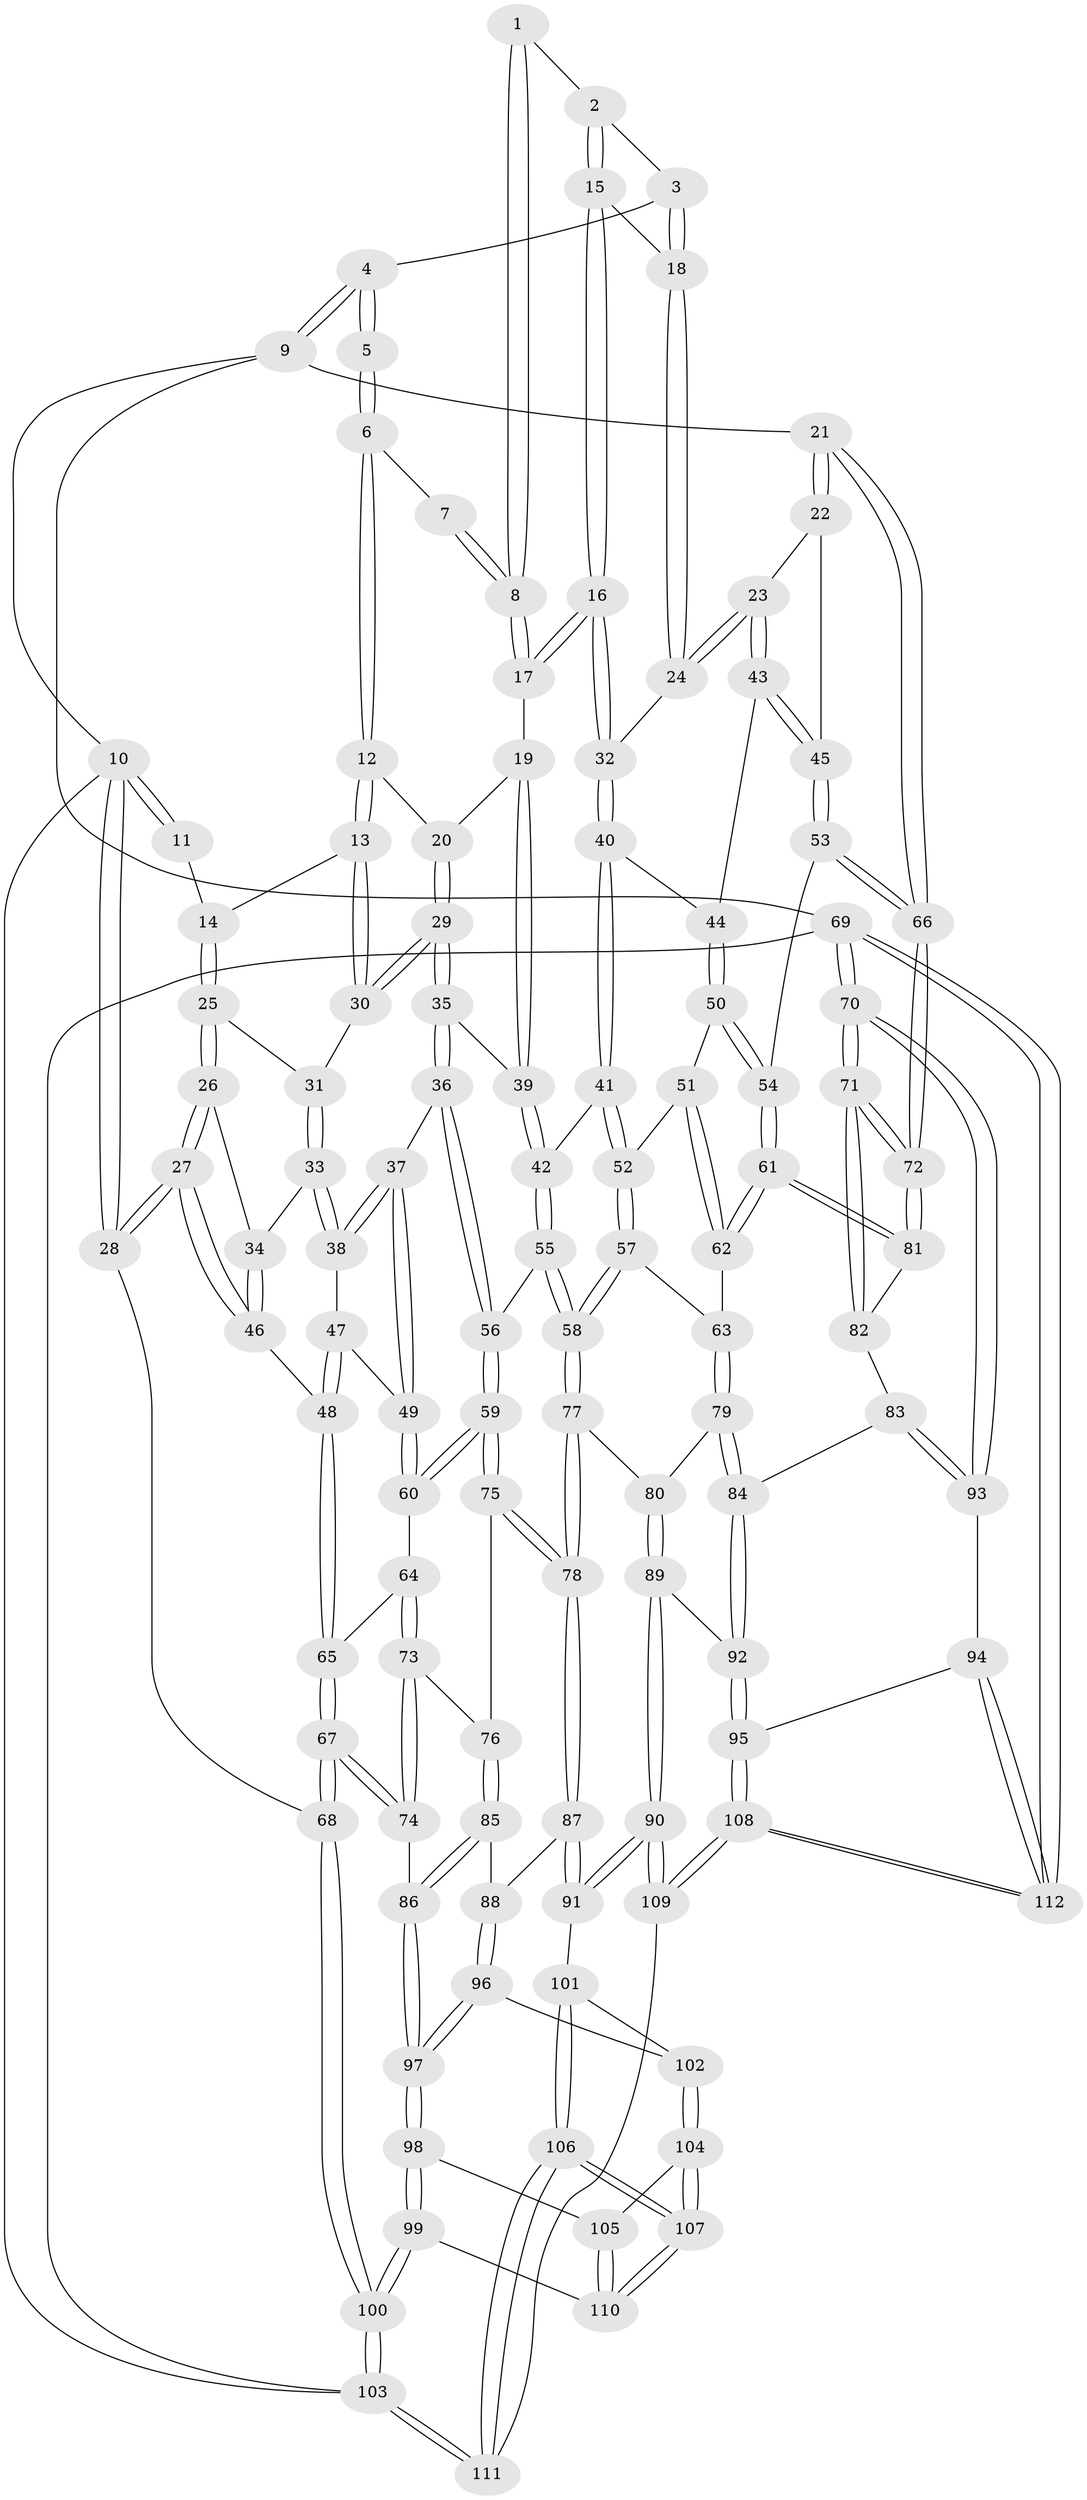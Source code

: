 // Generated by graph-tools (version 1.1) at 2025/16/03/09/25 04:16:53]
// undirected, 112 vertices, 277 edges
graph export_dot {
graph [start="1"]
  node [color=gray90,style=filled];
  1 [pos="+0.6540507214947506+0.046737537257754556"];
  2 [pos="+0.7198493747142511+0.021961740083479956"];
  3 [pos="+0.8389637142976317+0"];
  4 [pos="+0.9532465423361262+0"];
  5 [pos="+0.46576050466039004+0"];
  6 [pos="+0.4659900075795444+0"];
  7 [pos="+0.5422510573756607+0.003100437322271629"];
  8 [pos="+0.6130870327838964+0.10490292876190918"];
  9 [pos="+1+0"];
  10 [pos="+0+0"];
  11 [pos="+0.04559821408823376+0"];
  12 [pos="+0.4379893614940038+0.032244594068754115"];
  13 [pos="+0.3011911109227231+0.12238243282080861"];
  14 [pos="+0.13376493251900154+0"];
  15 [pos="+0.6887310096848364+0.1663501002483042"];
  16 [pos="+0.6776466256447774+0.19380515253640213"];
  17 [pos="+0.6210216884805831+0.18153489049691668"];
  18 [pos="+0.7938164660201589+0.09040364091279178"];
  19 [pos="+0.6097353666820152+0.1844366782577484"];
  20 [pos="+0.4673431545817834+0.09921148592731845"];
  21 [pos="+1+0.12586579949721635"];
  22 [pos="+0.8998631679795442+0.2477606765168115"];
  23 [pos="+0.8417936108641031+0.2422534759333066"];
  24 [pos="+0.8153548023483748+0.2311027006559773"];
  25 [pos="+0.09509756873383439+0.14202888628166252"];
  26 [pos="+0.03857846640473321+0.22576927306261443"];
  27 [pos="+0+0.2758927660389826"];
  28 [pos="+0+0.281678743841111"];
  29 [pos="+0.4306456366082001+0.286044624592452"];
  30 [pos="+0.2967614137223204+0.16075333127131586"];
  31 [pos="+0.2537825410606691+0.20129947801268525"];
  32 [pos="+0.7011000966548556+0.21651394296219922"];
  33 [pos="+0.22186014796906928+0.28504315143813064"];
  34 [pos="+0.14304256739945118+0.3061574537540397"];
  35 [pos="+0.4415526438136385+0.3159294300715073"];
  36 [pos="+0.3833097760325902+0.3633966495163747"];
  37 [pos="+0.37105549481584305+0.36263031777925975"];
  38 [pos="+0.3006862565509051+0.3470640911177078"];
  39 [pos="+0.4824701310757622+0.3217083541719316"];
  40 [pos="+0.6742719868309645+0.32217299785033243"];
  41 [pos="+0.5425608407942214+0.3725614884676124"];
  42 [pos="+0.5388655000369023+0.36962724754957443"];
  43 [pos="+0.7542261116504853+0.37126095847044277"];
  44 [pos="+0.7188122955842069+0.38088990272551587"];
  45 [pos="+0.8526895690937311+0.42860883290069257"];
  46 [pos="+0.13434945624097838+0.4022935867162105"];
  47 [pos="+0.23980855053320055+0.4070446643006546"];
  48 [pos="+0.1354181220623283+0.4219683177701257"];
  49 [pos="+0.259316334221037+0.46532601360046133"];
  50 [pos="+0.7179505820394275+0.38405148193850275"];
  51 [pos="+0.6717822437064088+0.4404662230001508"];
  52 [pos="+0.5543952405688257+0.401353270241141"];
  53 [pos="+0.8613268455672073+0.47678111597967754"];
  54 [pos="+0.804934883358333+0.5264797438904427"];
  55 [pos="+0.42556986675348796+0.5225665365932328"];
  56 [pos="+0.38257787812920524+0.5051953032333173"];
  57 [pos="+0.5478220390332187+0.5112411381863702"];
  58 [pos="+0.4898416304285+0.5521502551745916"];
  59 [pos="+0.31888860559234566+0.5563981683784672"];
  60 [pos="+0.24954280311424112+0.5175837409085794"];
  61 [pos="+0.7930534447254106+0.5435867175942484"];
  62 [pos="+0.6862578997899665+0.5057691808816686"];
  63 [pos="+0.6175708928570648+0.5421936190032011"];
  64 [pos="+0.19863910486559316+0.5154718545615472"];
  65 [pos="+0.1318548936756909+0.4328018999795134"];
  66 [pos="+1+0.51147758625079"];
  67 [pos="+0+0.5899617097997406"];
  68 [pos="+0+0.5897818809916279"];
  69 [pos="+1+1"];
  70 [pos="+1+0.7511700808701658"];
  71 [pos="+1+0.7444393270511298"];
  72 [pos="+1+0.583500184077698"];
  73 [pos="+0.1573918413036873+0.583486844188563"];
  74 [pos="+0.028857636137576057+0.6503216808523903"];
  75 [pos="+0.3160691844182573+0.6080224870566661"];
  76 [pos="+0.24106848912181605+0.6456395085345078"];
  77 [pos="+0.49207001571855663+0.6490838956487317"];
  78 [pos="+0.402834533573728+0.7335712426774466"];
  79 [pos="+0.6380227932832494+0.6518768039783178"];
  80 [pos="+0.5915254886187452+0.6734443398299947"];
  81 [pos="+0.7939859744327419+0.6264947132995173"];
  82 [pos="+0.7860305763552818+0.6502211887629203"];
  83 [pos="+0.7816445049319779+0.6580720118158468"];
  84 [pos="+0.7241410142853864+0.6752934716848166"];
  85 [pos="+0.19061310321181216+0.737410358661926"];
  86 [pos="+0.15218727114056713+0.7592926390841158"];
  87 [pos="+0.4011436061379863+0.7454046923856922"];
  88 [pos="+0.3583802319852863+0.7506703535598758"];
  89 [pos="+0.5799196714018915+0.8251079674406401"];
  90 [pos="+0.46042848056620683+0.8639611521331627"];
  91 [pos="+0.4345055888235628+0.83333935641026"];
  92 [pos="+0.6581449560212157+0.8406009661520503"];
  93 [pos="+0.8702129263300048+0.8323252003164485"];
  94 [pos="+0.8418102429791464+0.8720611652832804"];
  95 [pos="+0.7165782778231963+0.8990037802927816"];
  96 [pos="+0.22211539019230533+0.8508158219167344"];
  97 [pos="+0.15492225142820856+0.8210882868107486"];
  98 [pos="+0.12394902038781587+0.8645750790455629"];
  99 [pos="+0.06345473584994232+0.9216292861514221"];
  100 [pos="+0+1"];
  101 [pos="+0.27075476613285304+0.8812775806220021"];
  102 [pos="+0.24151855173092535+0.8670184163757685"];
  103 [pos="+0+1"];
  104 [pos="+0.21854683330170044+0.9467386259231538"];
  105 [pos="+0.17833772902488024+0.9199763074678297"];
  106 [pos="+0.30952128719216526+1"];
  107 [pos="+0.2420144315140404+1"];
  108 [pos="+0.601087845678956+1"];
  109 [pos="+0.45122472310965994+1"];
  110 [pos="+0.19625023300976607+0.9818680378040378"];
  111 [pos="+0.35944270368112663+1"];
  112 [pos="+1+1"];
  1 -- 2;
  1 -- 8;
  1 -- 8;
  2 -- 3;
  2 -- 15;
  2 -- 15;
  3 -- 4;
  3 -- 18;
  3 -- 18;
  4 -- 5;
  4 -- 5;
  4 -- 9;
  4 -- 9;
  5 -- 6;
  5 -- 6;
  6 -- 7;
  6 -- 12;
  6 -- 12;
  7 -- 8;
  7 -- 8;
  8 -- 17;
  8 -- 17;
  9 -- 10;
  9 -- 21;
  9 -- 69;
  10 -- 11;
  10 -- 11;
  10 -- 28;
  10 -- 28;
  10 -- 103;
  11 -- 14;
  12 -- 13;
  12 -- 13;
  12 -- 20;
  13 -- 14;
  13 -- 30;
  13 -- 30;
  14 -- 25;
  14 -- 25;
  15 -- 16;
  15 -- 16;
  15 -- 18;
  16 -- 17;
  16 -- 17;
  16 -- 32;
  16 -- 32;
  17 -- 19;
  18 -- 24;
  18 -- 24;
  19 -- 20;
  19 -- 39;
  19 -- 39;
  20 -- 29;
  20 -- 29;
  21 -- 22;
  21 -- 22;
  21 -- 66;
  21 -- 66;
  22 -- 23;
  22 -- 45;
  23 -- 24;
  23 -- 24;
  23 -- 43;
  23 -- 43;
  24 -- 32;
  25 -- 26;
  25 -- 26;
  25 -- 31;
  26 -- 27;
  26 -- 27;
  26 -- 34;
  27 -- 28;
  27 -- 28;
  27 -- 46;
  27 -- 46;
  28 -- 68;
  29 -- 30;
  29 -- 30;
  29 -- 35;
  29 -- 35;
  30 -- 31;
  31 -- 33;
  31 -- 33;
  32 -- 40;
  32 -- 40;
  33 -- 34;
  33 -- 38;
  33 -- 38;
  34 -- 46;
  34 -- 46;
  35 -- 36;
  35 -- 36;
  35 -- 39;
  36 -- 37;
  36 -- 56;
  36 -- 56;
  37 -- 38;
  37 -- 38;
  37 -- 49;
  37 -- 49;
  38 -- 47;
  39 -- 42;
  39 -- 42;
  40 -- 41;
  40 -- 41;
  40 -- 44;
  41 -- 42;
  41 -- 52;
  41 -- 52;
  42 -- 55;
  42 -- 55;
  43 -- 44;
  43 -- 45;
  43 -- 45;
  44 -- 50;
  44 -- 50;
  45 -- 53;
  45 -- 53;
  46 -- 48;
  47 -- 48;
  47 -- 48;
  47 -- 49;
  48 -- 65;
  48 -- 65;
  49 -- 60;
  49 -- 60;
  50 -- 51;
  50 -- 54;
  50 -- 54;
  51 -- 52;
  51 -- 62;
  51 -- 62;
  52 -- 57;
  52 -- 57;
  53 -- 54;
  53 -- 66;
  53 -- 66;
  54 -- 61;
  54 -- 61;
  55 -- 56;
  55 -- 58;
  55 -- 58;
  56 -- 59;
  56 -- 59;
  57 -- 58;
  57 -- 58;
  57 -- 63;
  58 -- 77;
  58 -- 77;
  59 -- 60;
  59 -- 60;
  59 -- 75;
  59 -- 75;
  60 -- 64;
  61 -- 62;
  61 -- 62;
  61 -- 81;
  61 -- 81;
  62 -- 63;
  63 -- 79;
  63 -- 79;
  64 -- 65;
  64 -- 73;
  64 -- 73;
  65 -- 67;
  65 -- 67;
  66 -- 72;
  66 -- 72;
  67 -- 68;
  67 -- 68;
  67 -- 74;
  67 -- 74;
  68 -- 100;
  68 -- 100;
  69 -- 70;
  69 -- 70;
  69 -- 112;
  69 -- 112;
  69 -- 103;
  70 -- 71;
  70 -- 71;
  70 -- 93;
  70 -- 93;
  71 -- 72;
  71 -- 72;
  71 -- 82;
  71 -- 82;
  72 -- 81;
  72 -- 81;
  73 -- 74;
  73 -- 74;
  73 -- 76;
  74 -- 86;
  75 -- 76;
  75 -- 78;
  75 -- 78;
  76 -- 85;
  76 -- 85;
  77 -- 78;
  77 -- 78;
  77 -- 80;
  78 -- 87;
  78 -- 87;
  79 -- 80;
  79 -- 84;
  79 -- 84;
  80 -- 89;
  80 -- 89;
  81 -- 82;
  82 -- 83;
  83 -- 84;
  83 -- 93;
  83 -- 93;
  84 -- 92;
  84 -- 92;
  85 -- 86;
  85 -- 86;
  85 -- 88;
  86 -- 97;
  86 -- 97;
  87 -- 88;
  87 -- 91;
  87 -- 91;
  88 -- 96;
  88 -- 96;
  89 -- 90;
  89 -- 90;
  89 -- 92;
  90 -- 91;
  90 -- 91;
  90 -- 109;
  90 -- 109;
  91 -- 101;
  92 -- 95;
  92 -- 95;
  93 -- 94;
  94 -- 95;
  94 -- 112;
  94 -- 112;
  95 -- 108;
  95 -- 108;
  96 -- 97;
  96 -- 97;
  96 -- 102;
  97 -- 98;
  97 -- 98;
  98 -- 99;
  98 -- 99;
  98 -- 105;
  99 -- 100;
  99 -- 100;
  99 -- 110;
  100 -- 103;
  100 -- 103;
  101 -- 102;
  101 -- 106;
  101 -- 106;
  102 -- 104;
  102 -- 104;
  103 -- 111;
  103 -- 111;
  104 -- 105;
  104 -- 107;
  104 -- 107;
  105 -- 110;
  105 -- 110;
  106 -- 107;
  106 -- 107;
  106 -- 111;
  106 -- 111;
  107 -- 110;
  107 -- 110;
  108 -- 109;
  108 -- 109;
  108 -- 112;
  108 -- 112;
  109 -- 111;
}
